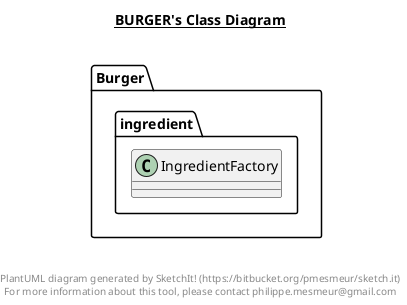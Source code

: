@startuml

title __BURGER's Class Diagram__\n

  namespace Burger {
    class ingredient.IngredientFactory {
    }
  }
  



right footer


PlantUML diagram generated by SketchIt! (https://bitbucket.org/pmesmeur/sketch.it)
For more information about this tool, please contact philippe.mesmeur@gmail.com
endfooter

@enduml
